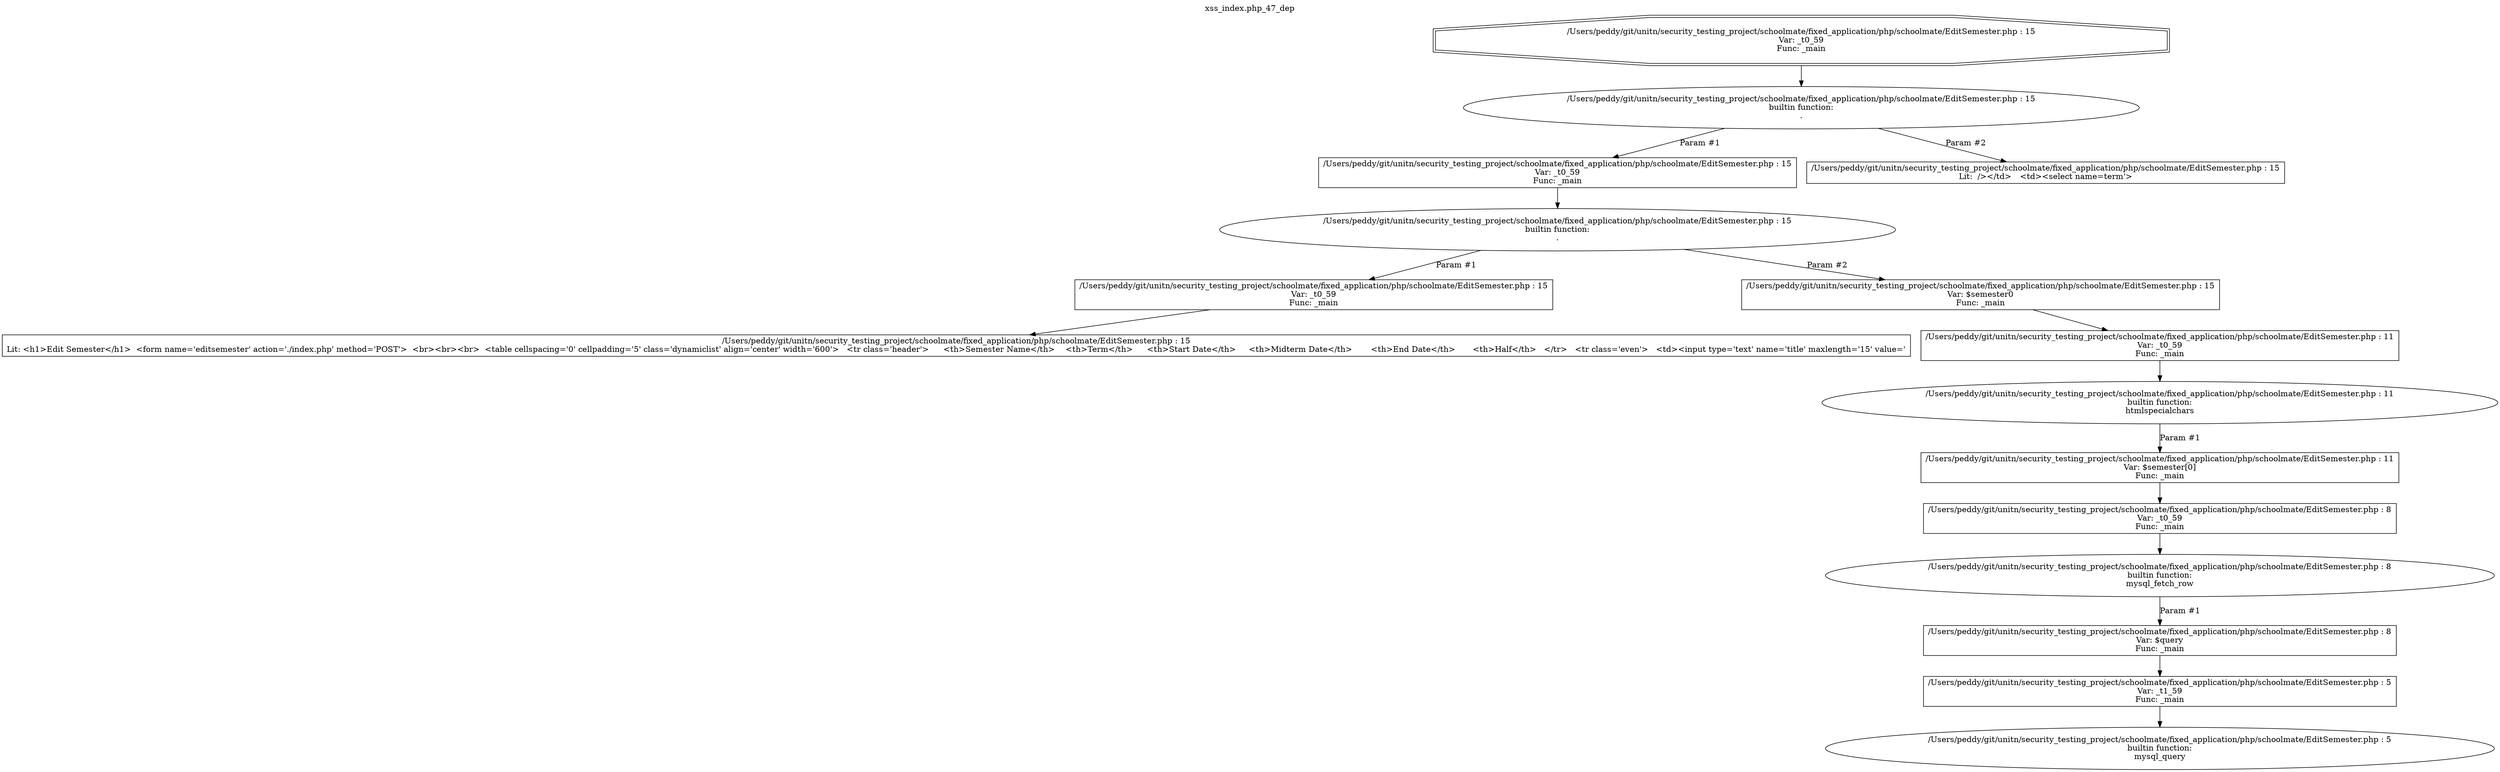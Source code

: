 digraph cfg {
  label="xss_index.php_47_dep";
  labelloc=t;
  n1 [shape=doubleoctagon, label="/Users/peddy/git/unitn/security_testing_project/schoolmate/fixed_application/php/schoolmate/EditSemester.php : 15\nVar: _t0_59\nFunc: _main\n"];
  n2 [shape=ellipse, label="/Users/peddy/git/unitn/security_testing_project/schoolmate/fixed_application/php/schoolmate/EditSemester.php : 15\nbuiltin function:\n.\n"];
  n3 [shape=box, label="/Users/peddy/git/unitn/security_testing_project/schoolmate/fixed_application/php/schoolmate/EditSemester.php : 15\nVar: _t0_59\nFunc: _main\n"];
  n4 [shape=ellipse, label="/Users/peddy/git/unitn/security_testing_project/schoolmate/fixed_application/php/schoolmate/EditSemester.php : 15\nbuiltin function:\n.\n"];
  n5 [shape=box, label="/Users/peddy/git/unitn/security_testing_project/schoolmate/fixed_application/php/schoolmate/EditSemester.php : 15\nVar: _t0_59\nFunc: _main\n"];
  n6 [shape=box, label="/Users/peddy/git/unitn/security_testing_project/schoolmate/fixed_application/php/schoolmate/EditSemester.php : 15\nLit: <h1>Edit Semester</h1>  <form name='editsemester' action='./index.php' method='POST'>  <br><br><br>  <table cellspacing='0' cellpadding='5' class='dynamiclist' align='center' width='600'>   <tr class='header'>	<th>Semester Name</th>	<th>Term</th>	<th>Start Date</th>	<th>Midterm Date</th>	<th>End Date</th>	<th>Half</th>   </tr>   <tr class='even'>	<td><input type='text' name='title' maxlength='15' value='\n"];
  n7 [shape=box, label="/Users/peddy/git/unitn/security_testing_project/schoolmate/fixed_application/php/schoolmate/EditSemester.php : 15\nVar: $semester0\nFunc: _main\n"];
  n8 [shape=box, label="/Users/peddy/git/unitn/security_testing_project/schoolmate/fixed_application/php/schoolmate/EditSemester.php : 11\nVar: _t0_59\nFunc: _main\n"];
  n9 [shape=ellipse, label="/Users/peddy/git/unitn/security_testing_project/schoolmate/fixed_application/php/schoolmate/EditSemester.php : 11\nbuiltin function:\nhtmlspecialchars\n"];
  n10 [shape=box, label="/Users/peddy/git/unitn/security_testing_project/schoolmate/fixed_application/php/schoolmate/EditSemester.php : 11\nVar: $semester[0]\nFunc: _main\n"];
  n11 [shape=box, label="/Users/peddy/git/unitn/security_testing_project/schoolmate/fixed_application/php/schoolmate/EditSemester.php : 8\nVar: _t0_59\nFunc: _main\n"];
  n12 [shape=ellipse, label="/Users/peddy/git/unitn/security_testing_project/schoolmate/fixed_application/php/schoolmate/EditSemester.php : 8\nbuiltin function:\nmysql_fetch_row\n"];
  n13 [shape=box, label="/Users/peddy/git/unitn/security_testing_project/schoolmate/fixed_application/php/schoolmate/EditSemester.php : 8\nVar: $query\nFunc: _main\n"];
  n14 [shape=box, label="/Users/peddy/git/unitn/security_testing_project/schoolmate/fixed_application/php/schoolmate/EditSemester.php : 5\nVar: _t1_59\nFunc: _main\n"];
  n15 [shape=ellipse, label="/Users/peddy/git/unitn/security_testing_project/schoolmate/fixed_application/php/schoolmate/EditSemester.php : 5\nbuiltin function:\nmysql_query\n"];
  n16 [shape=box, label="/Users/peddy/git/unitn/security_testing_project/schoolmate/fixed_application/php/schoolmate/EditSemester.php : 15\nLit:  /></td>	<td><select name=term'>\n"];
  n1 -> n2;
  n3 -> n4;
  n5 -> n6;
  n4 -> n5[label="Param #1"];
  n4 -> n7[label="Param #2"];
  n8 -> n9;
  n11 -> n12;
  n14 -> n15;
  n13 -> n14;
  n12 -> n13[label="Param #1"];
  n10 -> n11;
  n9 -> n10[label="Param #1"];
  n7 -> n8;
  n2 -> n3[label="Param #1"];
  n2 -> n16[label="Param #2"];
}
